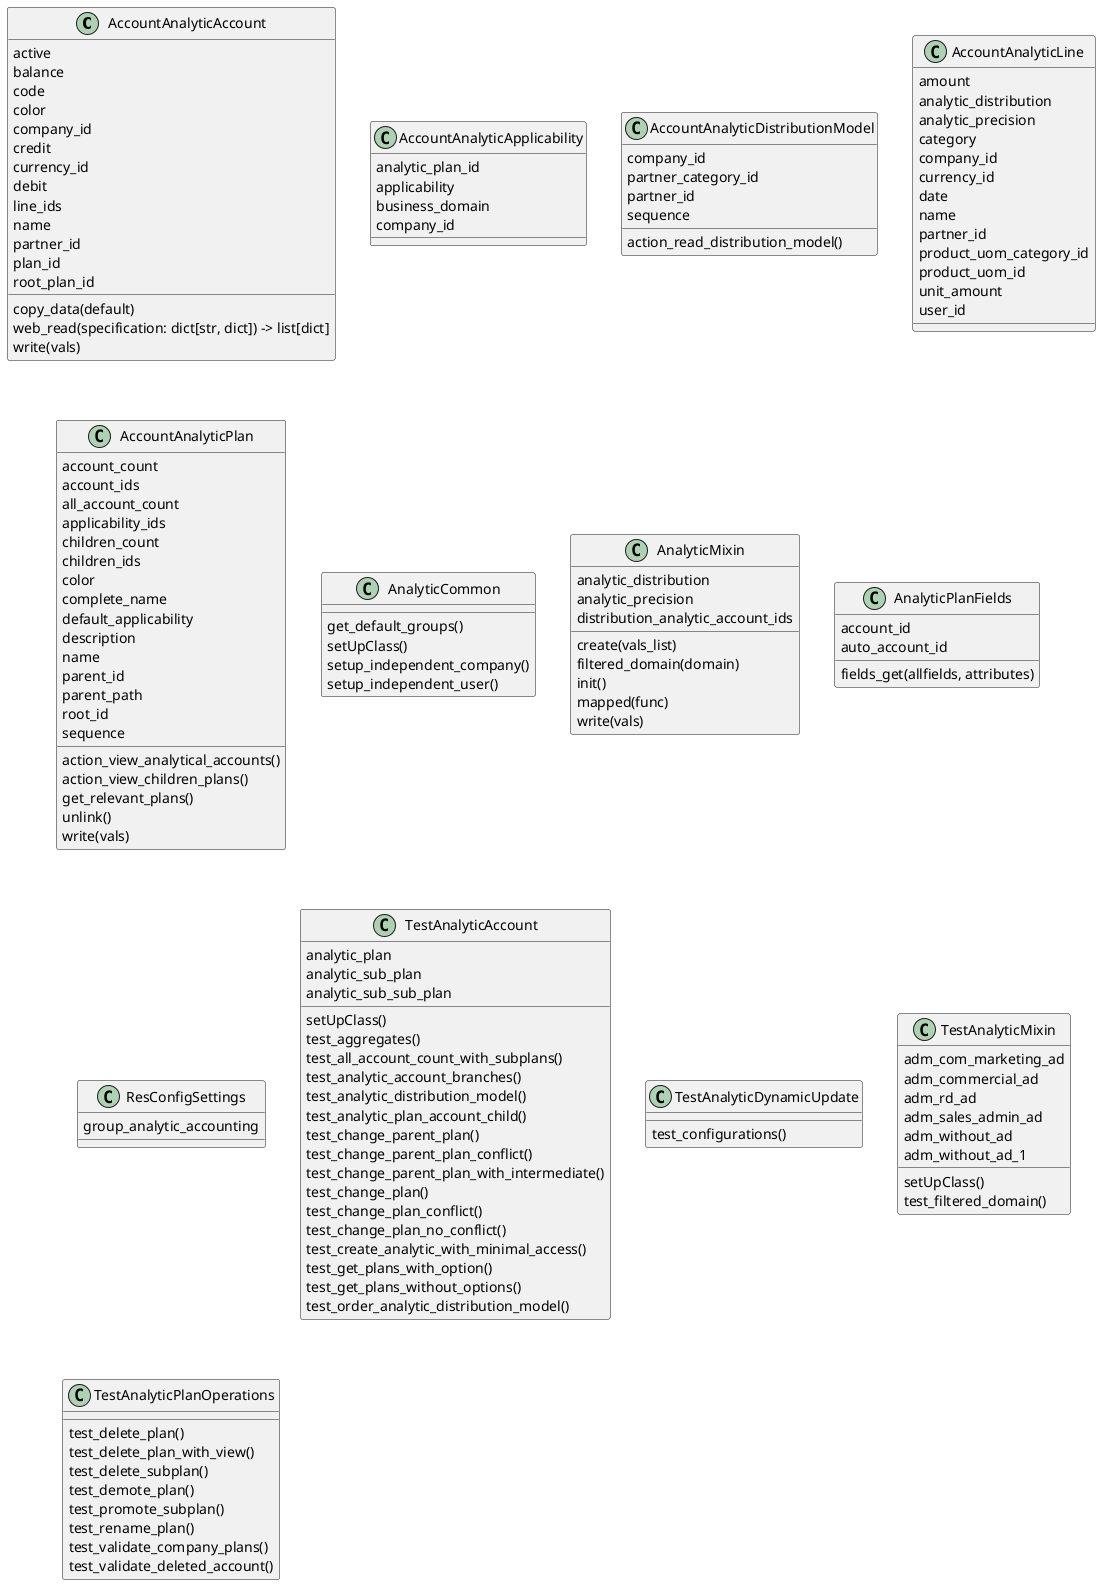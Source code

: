 @startuml classes_analytic
set namespaceSeparator none
class "AccountAnalyticAccount" as odoo_src.odoo.addons.analytic.models.analytic_account.AccountAnalyticAccount {
  active
  balance
  code
  color
  company_id
  credit
  currency_id
  debit
  line_ids
  name
  partner_id
  plan_id
  root_plan_id
  copy_data(default)
  web_read(specification: dict[str, dict]) -> list[dict]
  write(vals)
}
class "AccountAnalyticApplicability" as odoo_src.odoo.addons.analytic.models.analytic_plan.AccountAnalyticApplicability {
  analytic_plan_id
  applicability
  business_domain
  company_id
}
class "AccountAnalyticDistributionModel" as odoo_src.odoo.addons.analytic.models.analytic_distribution_model.AccountAnalyticDistributionModel {
  company_id
  partner_category_id
  partner_id
  sequence
  action_read_distribution_model()
}
class "AccountAnalyticLine" as odoo_src.odoo.addons.analytic.models.analytic_line.AccountAnalyticLine {
  amount
  analytic_distribution
  analytic_precision
  category
  company_id
  currency_id
  date
  name
  partner_id
  product_uom_category_id
  product_uom_id
  unit_amount
  user_id
}
class "AccountAnalyticPlan" as odoo_src.odoo.addons.analytic.models.analytic_plan.AccountAnalyticPlan {
  account_count
  account_ids
  all_account_count
  applicability_ids
  children_count
  children_ids
  color
  complete_name
  default_applicability
  description
  name
  parent_id
  parent_path
  root_id
  sequence
  action_view_analytical_accounts()
  action_view_children_plans()
  get_relevant_plans()
  unlink()
  write(vals)
}
class "AnalyticCommon" as odoo_src.odoo.addons.analytic.tests.common.AnalyticCommon {
  get_default_groups()
  setUpClass()
  setup_independent_company()
  setup_independent_user()
}
class "AnalyticMixin" as odoo_src.odoo.addons.analytic.models.analytic_mixin.AnalyticMixin {
  analytic_distribution
  analytic_precision
  distribution_analytic_account_ids
  create(vals_list)
  filtered_domain(domain)
  init()
  mapped(func)
  write(vals)
}
class "AnalyticPlanFields" as odoo_src.odoo.addons.analytic.models.analytic_line.AnalyticPlanFields {
  account_id
  auto_account_id
  fields_get(allfields, attributes)
}
class "ResConfigSettings" as odoo_src.odoo.addons.analytic.models.res_config_settings.ResConfigSettings {
  group_analytic_accounting
}
class "TestAnalyticAccount" as odoo_src.odoo.addons.analytic.tests.test_analytic_account.TestAnalyticAccount {
  analytic_plan
  analytic_sub_plan
  analytic_sub_sub_plan
  setUpClass()
  test_aggregates()
  test_all_account_count_with_subplans()
  test_analytic_account_branches()
  test_analytic_distribution_model()
  test_analytic_plan_account_child()
  test_change_parent_plan()
  test_change_parent_plan_conflict()
  test_change_parent_plan_with_intermediate()
  test_change_plan()
  test_change_plan_conflict()
  test_change_plan_no_conflict()
  test_create_analytic_with_minimal_access()
  test_get_plans_with_option()
  test_get_plans_without_options()
  test_order_analytic_distribution_model()
}
class "TestAnalyticDynamicUpdate" as odoo_src.odoo.addons.analytic.tests.test_analytic_dynamic_update.TestAnalyticDynamicUpdate {
  test_configurations()
}
class "TestAnalyticMixin" as odoo_src.odoo.addons.analytic.tests.test_analytic_mixin.TestAnalyticMixin {
  adm_com_marketing_ad
  adm_commercial_ad
  adm_rd_ad
  adm_sales_admin_ad
  adm_without_ad
  adm_without_ad_1
  setUpClass()
  test_filtered_domain()
}
class "TestAnalyticPlanOperations" as odoo_src.odoo.addons.analytic.tests.test_plan_operations.TestAnalyticPlanOperations {
  test_delete_plan()
  test_delete_plan_with_view()
  test_delete_subplan()
  test_demote_plan()
  test_promote_subplan()
  test_rename_plan()
  test_validate_company_plans()
  test_validate_deleted_account()
}
@enduml
